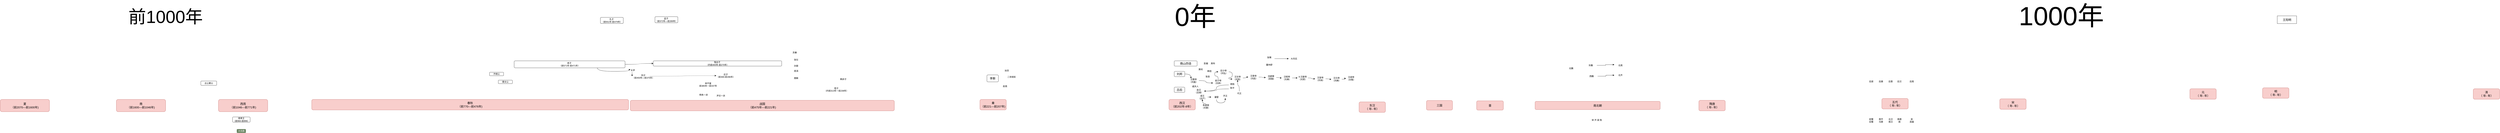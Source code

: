<mxfile version="10.7.6" type="github"><diagram id="B4h1iAgGutounkVAhYRp" name="history"><mxGraphModel dx="10998" dy="3800" grid="1" gridSize="10" guides="1" tooltips="1" connect="1" arrows="1" fold="1" page="1" pageScale="1" pageWidth="827" pageHeight="1169" math="0" shadow="0"><root><mxCell id="0"/><mxCell id="1" parent="0"/><mxCell id="aPUkME7y7yC4_XbtxQYm-2" value="秦&lt;br&gt;（&lt;span&gt;前221—前207年)&lt;/span&gt;&lt;br&gt;" style="rounded=1;whiteSpace=wrap;html=1;fontSize=16;fillColor=#f8cecc;strokeColor=#b85450;" parent="1" vertex="1"><mxGeometry x="2966" y="570" width="150" height="60" as="geometry"/></mxCell><mxCell id="aPUkME7y7yC4_XbtxQYm-3" value="李斯" style="rounded=1;whiteSpace=wrap;html=1;fontSize=16;" parent="1" vertex="1"><mxGeometry x="3006" y="430" width="65" height="40" as="geometry"/></mxCell><mxCell id="aPUkME7y7yC4_XbtxQYm-4" value="战国&lt;br&gt;（&lt;span&gt;前475年—前221年&lt;/span&gt;&lt;span&gt;)&lt;/span&gt;&lt;br&gt;" style="rounded=1;whiteSpace=wrap;html=1;fontSize=16;fillColor=#f8cecc;strokeColor=#b85450;" parent="1" vertex="1"><mxGeometry x="980" y="575" width="1500" height="60" as="geometry"/></mxCell><mxCell id="aPUkME7y7yC4_XbtxQYm-5" value="春秋&lt;br&gt;（&lt;span&gt;前770—前476年)&lt;/span&gt;&lt;br&gt;" style="rounded=1;whiteSpace=wrap;html=1;fontSize=16;fillColor=#f8cecc;strokeColor=#b85450;" parent="1" vertex="1"><mxGeometry x="-830" y="570" width="1800" height="60" as="geometry"/></mxCell><mxCell id="aPUkME7y7yC4_XbtxQYm-6" value="西周&lt;br&gt;（&lt;span&gt;前1046—前771年)&lt;/span&gt;&lt;br&gt;" style="rounded=1;whiteSpace=wrap;html=1;fontSize=16;fillColor=#f8cecc;strokeColor=#b85450;" parent="1" vertex="1"><mxGeometry x="-1360" y="570" width="280" height="70" as="geometry"/></mxCell><mxCell id="aPUkME7y7yC4_XbtxQYm-7" value="商&lt;br&gt;（&lt;span&gt;前1600—前1046年)&lt;/span&gt;&lt;br&gt;" style="rounded=1;whiteSpace=wrap;html=1;fontSize=16;fillColor=#f8cecc;strokeColor=#b85450;" parent="1" vertex="1"><mxGeometry x="-1940" y="570" width="280" height="70" as="geometry"/></mxCell><mxCell id="aPUkME7y7yC4_XbtxQYm-8" value="夏&lt;br&gt;（&lt;span&gt;前2070—前1600年)&lt;/span&gt;&lt;br&gt;" style="rounded=1;whiteSpace=wrap;html=1;fontSize=16;fillColor=#f8cecc;strokeColor=#b85450;" parent="1" vertex="1"><mxGeometry x="-2599.833" y="570" width="280" height="70" as="geometry"/></mxCell><mxCell id="aPUkME7y7yC4_XbtxQYm-9" value="齐桓公" style="rounded=1;whiteSpace=wrap;html=1;fontSize=12;" parent="1" vertex="1"><mxGeometry x="180" y="415" width="80" height="20" as="geometry"/></mxCell><mxCell id="aPUkME7y7yC4_XbtxQYm-11" value="西汉&lt;br&gt;（前202年-8年）&lt;br&gt;" style="rounded=1;whiteSpace=wrap;html=1;fontSize=16;fillColor=#f8cecc;strokeColor=#b85450;" parent="1" vertex="1"><mxGeometry x="4040" y="570" width="150" height="60" as="geometry"/></mxCell><mxCell id="MpLFHPZ68rCktOpKLuaT-13" style="edgeStyle=orthogonalEdgeStyle;curved=1;rounded=0;orthogonalLoop=1;jettySize=auto;html=1;exitX=1;exitY=0.5;exitDx=0;exitDy=0;entryX=0.25;entryY=0;entryDx=0;entryDy=0;" parent="1" source="aPUkME7y7yC4_XbtxQYm-12" target="MpLFHPZ68rCktOpKLuaT-6" edge="1"><mxGeometry relative="1" as="geometry"/></mxCell><mxCell id="aPUkME7y7yC4_XbtxQYm-12" value="刘邦" style="rounded=1;whiteSpace=wrap;html=1;fontSize=16;" parent="1" vertex="1"><mxGeometry x="4070" y="410" width="60" height="30" as="geometry"/></mxCell><mxCell id="aPUkME7y7yC4_XbtxQYm-13" value="商山四诰" style="rounded=1;whiteSpace=wrap;html=1;fontSize=16;" parent="1" vertex="1"><mxGeometry x="4070" y="350" width="130" height="30" as="geometry"/></mxCell><mxCell id="aPUkME7y7yC4_XbtxQYm-14" value="吕后" style="rounded=1;whiteSpace=wrap;html=1;fontSize=16;" parent="1" vertex="1"><mxGeometry x="4070" y="500" width="60" height="30" as="geometry"/></mxCell><mxCell id="aPUkME7y7yC4_XbtxQYm-39" style="edgeStyle=orthogonalEdgeStyle;curved=1;rounded=0;orthogonalLoop=1;jettySize=auto;html=1;exitX=1;exitY=0.5;exitDx=0;exitDy=0;entryX=0;entryY=0.5;entryDx=0;entryDy=0;fontSize=12;" parent="1" source="aPUkME7y7yC4_XbtxQYm-15" target="aPUkME7y7yC4_XbtxQYm-16" edge="1"><mxGeometry relative="1" as="geometry"/></mxCell><mxCell id="r9mWfL_eA96lx4Y-Phn7-4" style="edgeStyle=orthogonalEdgeStyle;rounded=0;orthogonalLoop=1;jettySize=auto;html=1;exitX=0.75;exitY=1;exitDx=0;exitDy=0;entryX=0.016;entryY=0.413;entryDx=0;entryDy=0;entryPerimeter=0;curved=1;" parent="1" source="aPUkME7y7yC4_XbtxQYm-15" target="r9mWfL_eA96lx4Y-Phn7-3" edge="1"><mxGeometry relative="1" as="geometry"/></mxCell><mxCell id="aPUkME7y7yC4_XbtxQYm-15" value="老子&amp;nbsp;&lt;br style=&quot;font-size: 12px;&quot;&gt;（前571年-前471年）&lt;br style=&quot;font-size: 12px;&quot;&gt;" style="rounded=1;whiteSpace=wrap;html=1;fontSize=12;" parent="1" vertex="1"><mxGeometry x="320" y="350" width="630" height="40" as="geometry"/></mxCell><mxCell id="aPUkME7y7yC4_XbtxQYm-16" value="鬼谷子&amp;nbsp;&lt;br style=&quot;font-size: 12px;&quot;&gt;（约前400年-前270年）&lt;br style=&quot;font-size: 12px;&quot;&gt;" style="rounded=1;whiteSpace=wrap;html=1;fontSize=12;" parent="1" vertex="1"><mxGeometry x="1110" y="350" width="730" height="30" as="geometry"/></mxCell><mxCell id="aPUkME7y7yC4_XbtxQYm-17" value="孔子&amp;nbsp;&lt;br style=&quot;font-size: 12px&quot;&gt;（前551年-前479年）&lt;br style=&quot;font-size: 12px&quot;&gt;" style="rounded=1;whiteSpace=wrap;html=1;fontSize=12;" parent="1" vertex="1"><mxGeometry x="810" y="102" width="130" height="35" as="geometry"/></mxCell><mxCell id="aPUkME7y7yC4_XbtxQYm-21" value="孟子&amp;nbsp;&lt;br style=&quot;font-size: 12px&quot;&gt;（&lt;span&gt;前372年—前289年&lt;/span&gt;）&lt;br&gt;" style="rounded=1;whiteSpace=wrap;html=1;fontSize=12;" parent="1" vertex="1"><mxGeometry x="1120" y="98" width="130" height="35" as="geometry"/></mxCell><mxCell id="aPUkME7y7yC4_XbtxQYm-25" value="&lt;div style=&quot;text-align: center&quot;&gt;韩非子&lt;br&gt;&lt;/div&gt;" style="text;html=1;fontSize=12;" parent="1" vertex="1"><mxGeometry x="2170" y="441" width="90" height="30" as="geometry"/></mxCell><mxCell id="aPUkME7y7yC4_XbtxQYm-26" value="杨朱一派" style="text;html=1;fontSize=12;" parent="1" vertex="1"><mxGeometry x="1370" y="530" width="70" height="30" as="geometry"/></mxCell><mxCell id="aPUkME7y7yC4_XbtxQYm-27" value="&lt;div style=&quot;text-align: center&quot;&gt;&lt;span&gt;庄子&lt;/span&gt;&lt;/div&gt;&lt;div style=&quot;text-align: center&quot;&gt;&lt;span&gt;（前369-前286年）&lt;/span&gt;&lt;/div&gt;" style="text;html=1;fontSize=12;" parent="1" vertex="1"><mxGeometry x="1468" y="414" width="233" height="41" as="geometry"/></mxCell><mxCell id="aPUkME7y7yC4_XbtxQYm-28" value="尹文一派" style="text;html=1;fontSize=12;" parent="1" vertex="1"><mxGeometry x="1468" y="534.5" width="70" height="30" as="geometry"/></mxCell><mxCell id="aPUkME7y7yC4_XbtxQYm-32" value="庞涓" style="text;html=1;fontSize=12;" parent="1" vertex="1"><mxGeometry x="1908" y="394" width="50" height="30" as="geometry"/></mxCell><mxCell id="aPUkME7y7yC4_XbtxQYm-33" value="孙膑" style="text;html=1;fontSize=12;" parent="1" vertex="1"><mxGeometry x="1908" y="365" width="60" height="30" as="geometry"/></mxCell><mxCell id="aPUkME7y7yC4_XbtxQYm-34" value="商鞅" style="text;html=1;fontSize=12;" parent="1" vertex="1"><mxGeometry x="1908" y="435" width="50" height="30" as="geometry"/></mxCell><mxCell id="aPUkME7y7yC4_XbtxQYm-37" value="张仪" style="text;html=1;fontSize=12;" parent="1" vertex="1"><mxGeometry x="1908" y="330" width="50" height="30" as="geometry"/></mxCell><mxCell id="aPUkME7y7yC4_XbtxQYm-38" value="苏秦" style="text;html=1;fontSize=12;" parent="1" vertex="1"><mxGeometry x="1900" y="288.5" width="50" height="30" as="geometry"/></mxCell><mxCell id="aPUkME7y7yC4_XbtxQYm-40" value="东汉&lt;br&gt;（ 年- 年）&lt;br&gt;" style="rounded=1;whiteSpace=wrap;html=1;fontSize=16;fillColor=#f8cecc;strokeColor=#b85450;" parent="1" vertex="1"><mxGeometry x="5120" y="584" width="150" height="60" as="geometry"/></mxCell><mxCell id="aPUkME7y7yC4_XbtxQYm-42" value="隋唐&lt;br&gt;（ 年- 年）&lt;br&gt;" style="rounded=1;whiteSpace=wrap;html=1;fontSize=16;fillColor=#f8cecc;strokeColor=#b85450;" parent="1" vertex="1"><mxGeometry x="7050.5" y="575" width="150" height="60" as="geometry"/></mxCell><mxCell id="aPUkME7y7yC4_XbtxQYm-43" value="宋&lt;br&gt;（ 年- 年）&lt;br&gt;" style="rounded=1;whiteSpace=wrap;html=1;fontSize=16;fillColor=#f8cecc;strokeColor=#b85450;" parent="1" vertex="1"><mxGeometry x="8760" y="566.5" width="150" height="60" as="geometry"/></mxCell><mxCell id="aPUkME7y7yC4_XbtxQYm-44" value="元&lt;br&gt;（ 年- 年）&lt;br&gt;" style="rounded=1;whiteSpace=wrap;html=1;fontSize=16;fillColor=#f8cecc;strokeColor=#b85450;" parent="1" vertex="1"><mxGeometry x="9840" y="509" width="150" height="60" as="geometry"/></mxCell><mxCell id="aPUkME7y7yC4_XbtxQYm-45" value="明&lt;br&gt;（ 年- 年）&lt;br&gt;" style="rounded=1;whiteSpace=wrap;html=1;fontSize=16;fillColor=#f8cecc;strokeColor=#b85450;" parent="1" vertex="1"><mxGeometry x="10253" y="503.5" width="150" height="60" as="geometry"/></mxCell><mxCell id="aPUkME7y7yC4_XbtxQYm-46" value="清&lt;br&gt;（ 年- 年）&lt;br&gt;" style="rounded=1;whiteSpace=wrap;html=1;fontSize=16;fillColor=#f8cecc;strokeColor=#b85450;" parent="1" vertex="1"><mxGeometry x="11450" y="509" width="150" height="60" as="geometry"/></mxCell><mxCell id="aPUkME7y7yC4_XbtxQYm-47" value="王阳明" style="rounded=1;whiteSpace=wrap;html=1;glass=0;fontSize=16;arcSize=0;" parent="1" vertex="1"><mxGeometry x="10336.5" y="93.5" width="110" height="44" as="geometry"/></mxCell><mxCell id="XmjEOH4qvzH-M5LciXww-1" value="古公覃父" style="rounded=1;whiteSpace=wrap;html=1;" parent="1" vertex="1"><mxGeometry x="-1460" y="465" width="90" height="25" as="geometry"/></mxCell><mxCell id="MpLFHPZ68rCktOpKLuaT-1" value="萧何" style="text;html=1;strokeColor=none;fillColor=none;align=center;verticalAlign=middle;whiteSpace=wrap;rounded=0;" parent="1" vertex="1"><mxGeometry x="4200" y="389" width="40" height="20" as="geometry"/></mxCell><mxCell id="MpLFHPZ68rCktOpKLuaT-2" value="韩信" style="text;html=1;strokeColor=none;fillColor=none;align=center;verticalAlign=middle;whiteSpace=wrap;rounded=0;" parent="1" vertex="1"><mxGeometry x="4250" y="399" width="40" height="20" as="geometry"/></mxCell><mxCell id="MpLFHPZ68rCktOpKLuaT-3" value="张良" style="text;html=1;strokeColor=none;fillColor=none;align=center;verticalAlign=middle;whiteSpace=wrap;rounded=0;" parent="1" vertex="1"><mxGeometry x="4240" y="430" width="40" height="20" as="geometry"/></mxCell><mxCell id="MpLFHPZ68rCktOpKLuaT-4" value="彭越" style="text;html=1;strokeColor=none;fillColor=none;align=center;verticalAlign=middle;whiteSpace=wrap;rounded=0;" parent="1" vertex="1"><mxGeometry x="4230" y="355" width="40" height="20" as="geometry"/></mxCell><mxCell id="MpLFHPZ68rCktOpKLuaT-5" value="英布" style="text;html=1;strokeColor=none;fillColor=none;align=center;verticalAlign=middle;whiteSpace=wrap;rounded=0;" parent="1" vertex="1"><mxGeometry x="4270" y="355" width="40" height="20" as="geometry"/></mxCell><mxCell id="MpLFHPZ68rCktOpKLuaT-18" style="edgeStyle=orthogonalEdgeStyle;curved=1;rounded=0;orthogonalLoop=1;jettySize=auto;html=1;exitX=1;exitY=0.5;exitDx=0;exitDy=0;entryX=0;entryY=0.75;entryDx=0;entryDy=0;" parent="1" source="MpLFHPZ68rCktOpKLuaT-6" target="MpLFHPZ68rCktOpKLuaT-17" edge="1"><mxGeometry relative="1" as="geometry"/></mxCell><mxCell id="MpLFHPZ68rCktOpKLuaT-6" value="汉惠帝（刘盈）" style="text;html=1;strokeColor=none;fillColor=none;align=center;verticalAlign=middle;whiteSpace=wrap;rounded=0;" parent="1" vertex="1"><mxGeometry x="4150" y="450" width="60" height="25" as="geometry"/></mxCell><mxCell id="MpLFHPZ68rCktOpKLuaT-7" value="戚夫人" style="text;html=1;strokeColor=none;fillColor=none;align=center;verticalAlign=middle;whiteSpace=wrap;rounded=0;" parent="1" vertex="1"><mxGeometry x="4160" y="482.5" width="60" height="27" as="geometry"/></mxCell><mxCell id="MpLFHPZ68rCktOpKLuaT-23" style="edgeStyle=orthogonalEdgeStyle;curved=1;rounded=0;orthogonalLoop=1;jettySize=auto;html=1;exitX=1;exitY=0.5;exitDx=0;exitDy=0;" parent="1" source="MpLFHPZ68rCktOpKLuaT-10" target="MpLFHPZ68rCktOpKLuaT-22" edge="1"><mxGeometry relative="1" as="geometry"/></mxCell><mxCell id="MpLFHPZ68rCktOpKLuaT-10" value="汉文帝&lt;br&gt;（刘恒）&lt;br&gt;" style="text;html=1;strokeColor=none;fillColor=none;align=center;verticalAlign=middle;whiteSpace=wrap;rounded=0;" parent="1" vertex="1"><mxGeometry x="4400" y="435" width="60" height="25" as="geometry"/></mxCell><mxCell id="MpLFHPZ68rCktOpKLuaT-40" style="edgeStyle=orthogonalEdgeStyle;curved=1;rounded=0;orthogonalLoop=1;jettySize=auto;html=1;exitX=0.5;exitY=0;exitDx=0;exitDy=0;entryX=0.5;entryY=1;entryDx=0;entryDy=0;" parent="1" source="MpLFHPZ68rCktOpKLuaT-11" target="MpLFHPZ68rCktOpKLuaT-10" edge="1"><mxGeometry relative="1" as="geometry"/></mxCell><mxCell id="MpLFHPZ68rCktOpKLuaT-11" value="代王" style="text;html=1;strokeColor=none;fillColor=none;align=center;verticalAlign=middle;whiteSpace=wrap;rounded=0;" parent="1" vertex="1"><mxGeometry x="4410" y="523.5" width="60" height="25" as="geometry"/></mxCell><mxCell id="MpLFHPZ68rCktOpKLuaT-25" style="edgeStyle=orthogonalEdgeStyle;curved=1;rounded=0;orthogonalLoop=1;jettySize=auto;html=1;exitX=0.5;exitY=0;exitDx=0;exitDy=0;entryX=0;entryY=0.5;entryDx=0;entryDy=0;" parent="1" source="MpLFHPZ68rCktOpKLuaT-17" target="MpLFHPZ68rCktOpKLuaT-24" edge="1"><mxGeometry relative="1" as="geometry"/></mxCell><mxCell id="MpLFHPZ68rCktOpKLuaT-17" value="前少帝（刘恭）" style="text;html=1;strokeColor=none;fillColor=none;align=center;verticalAlign=middle;whiteSpace=wrap;rounded=0;" parent="1" vertex="1"><mxGeometry x="4290" y="457.5" width="60" height="25" as="geometry"/></mxCell><mxCell id="MpLFHPZ68rCktOpKLuaT-34" style="edgeStyle=orthogonalEdgeStyle;curved=1;rounded=0;orthogonalLoop=1;jettySize=auto;html=1;exitX=0;exitY=0.75;exitDx=0;exitDy=0;entryX=1;entryY=0.5;entryDx=0;entryDy=0;" parent="1" source="MpLFHPZ68rCktOpKLuaT-20" target="MpLFHPZ68rCktOpKLuaT-27" edge="1"><mxGeometry relative="1" as="geometry"/></mxCell><mxCell id="MpLFHPZ68rCktOpKLuaT-20" value="周勃" style="text;html=1;strokeColor=none;fillColor=none;align=center;verticalAlign=middle;whiteSpace=wrap;rounded=0;" parent="1" vertex="1"><mxGeometry x="4380" y="472.5" width="40" height="20" as="geometry"/></mxCell><mxCell id="MpLFHPZ68rCktOpKLuaT-35" style="edgeStyle=orthogonalEdgeStyle;curved=1;rounded=0;orthogonalLoop=1;jettySize=auto;html=1;exitX=0;exitY=0.75;exitDx=0;exitDy=0;entryX=1;entryY=0.5;entryDx=0;entryDy=0;" parent="1" source="MpLFHPZ68rCktOpKLuaT-21" target="MpLFHPZ68rCktOpKLuaT-27" edge="1"><mxGeometry relative="1" as="geometry"/></mxCell><mxCell id="MpLFHPZ68rCktOpKLuaT-21" value="陈平" style="text;html=1;strokeColor=none;fillColor=none;align=center;verticalAlign=middle;whiteSpace=wrap;rounded=0;" parent="1" vertex="1"><mxGeometry x="4380" y="495" width="40" height="20" as="geometry"/></mxCell><mxCell id="MpLFHPZ68rCktOpKLuaT-42" value="" style="edgeStyle=orthogonalEdgeStyle;curved=1;rounded=0;orthogonalLoop=1;jettySize=auto;html=1;" parent="1" source="MpLFHPZ68rCktOpKLuaT-22" target="MpLFHPZ68rCktOpKLuaT-41" edge="1"><mxGeometry relative="1" as="geometry"/></mxCell><mxCell id="MpLFHPZ68rCktOpKLuaT-22" value="汉景帝（刘启）" style="text;html=1;strokeColor=none;fillColor=none;align=center;verticalAlign=middle;whiteSpace=wrap;rounded=0;" parent="1" vertex="1"><mxGeometry x="4490" y="430" width="60" height="25" as="geometry"/></mxCell><mxCell id="MpLFHPZ68rCktOpKLuaT-45" value="" style="edgeStyle=orthogonalEdgeStyle;curved=1;rounded=0;orthogonalLoop=1;jettySize=auto;html=1;" parent="1" source="MpLFHPZ68rCktOpKLuaT-41" target="MpLFHPZ68rCktOpKLuaT-44" edge="1"><mxGeometry relative="1" as="geometry"/></mxCell><mxCell id="MpLFHPZ68rCktOpKLuaT-41" value="汉武帝&lt;br&gt;（刘彻）&lt;br&gt;" style="text;html=1;strokeColor=none;fillColor=none;align=center;verticalAlign=middle;whiteSpace=wrap;rounded=0;" parent="1" vertex="1"><mxGeometry x="4590" y="432.5" width="60" height="25" as="geometry"/></mxCell><mxCell id="MpLFHPZ68rCktOpKLuaT-47" value="" style="edgeStyle=orthogonalEdgeStyle;curved=1;rounded=0;orthogonalLoop=1;jettySize=auto;html=1;" parent="1" source="MpLFHPZ68rCktOpKLuaT-44" target="MpLFHPZ68rCktOpKLuaT-46" edge="1"><mxGeometry relative="1" as="geometry"/></mxCell><mxCell id="MpLFHPZ68rCktOpKLuaT-44" value="汉昭帝&lt;br&gt;（刘弗）&lt;br&gt;" style="text;html=1;strokeColor=none;fillColor=none;align=center;verticalAlign=middle;whiteSpace=wrap;rounded=0;" parent="1" vertex="1"><mxGeometry x="4680" y="435" width="60" height="25" as="geometry"/></mxCell><mxCell id="MpLFHPZ68rCktOpKLuaT-49" value="" style="edgeStyle=orthogonalEdgeStyle;curved=1;rounded=0;orthogonalLoop=1;jettySize=auto;html=1;" parent="1" source="MpLFHPZ68rCktOpKLuaT-46" target="MpLFHPZ68rCktOpKLuaT-48" edge="1"><mxGeometry relative="1" as="geometry"/></mxCell><mxCell id="MpLFHPZ68rCktOpKLuaT-46" value="9.汉废帝&lt;br&gt;（刘贺）&lt;br&gt;" style="text;html=1;strokeColor=none;fillColor=none;align=center;verticalAlign=middle;whiteSpace=wrap;rounded=0;" parent="1" vertex="1"><mxGeometry x="4770" y="435" width="60" height="25" as="geometry"/></mxCell><mxCell id="MpLFHPZ68rCktOpKLuaT-51" value="" style="edgeStyle=orthogonalEdgeStyle;curved=1;rounded=0;orthogonalLoop=1;jettySize=auto;html=1;" parent="1" source="MpLFHPZ68rCktOpKLuaT-48" target="MpLFHPZ68rCktOpKLuaT-50" edge="1"><mxGeometry relative="1" as="geometry"/></mxCell><mxCell id="MpLFHPZ68rCktOpKLuaT-48" value="汉宣帝&lt;br&gt;（刘询）&lt;br&gt;" style="text;html=1;strokeColor=none;fillColor=none;align=center;verticalAlign=middle;whiteSpace=wrap;rounded=0;" parent="1" vertex="1"><mxGeometry x="4870" y="440" width="60" height="25" as="geometry"/></mxCell><mxCell id="MpLFHPZ68rCktOpKLuaT-55" value="" style="edgeStyle=orthogonalEdgeStyle;curved=1;rounded=0;orthogonalLoop=1;jettySize=auto;html=1;" parent="1" source="MpLFHPZ68rCktOpKLuaT-50" target="MpLFHPZ68rCktOpKLuaT-54" edge="1"><mxGeometry relative="1" as="geometry"/></mxCell><mxCell id="MpLFHPZ68rCktOpKLuaT-50" value="汉元帝&lt;br&gt;（刘奭）&lt;br&gt;" style="text;html=1;strokeColor=none;fillColor=none;align=center;verticalAlign=middle;whiteSpace=wrap;rounded=0;" parent="1" vertex="1"><mxGeometry x="4962" y="442.5" width="60" height="25" as="geometry"/></mxCell><mxCell id="MpLFHPZ68rCktOpKLuaT-54" value="汉成帝&lt;br&gt;（刘骜）&lt;br&gt;" style="text;html=1;strokeColor=none;fillColor=none;align=center;verticalAlign=middle;whiteSpace=wrap;rounded=0;" parent="1" vertex="1"><mxGeometry x="5045" y="437.5" width="60" height="25" as="geometry"/></mxCell><mxCell id="MpLFHPZ68rCktOpKLuaT-26" style="edgeStyle=orthogonalEdgeStyle;curved=1;rounded=0;orthogonalLoop=1;jettySize=auto;html=1;exitX=1;exitY=0.5;exitDx=0;exitDy=0;entryX=0;entryY=0.75;entryDx=0;entryDy=0;" parent="1" source="MpLFHPZ68rCktOpKLuaT-24" target="MpLFHPZ68rCktOpKLuaT-10" edge="1"><mxGeometry relative="1" as="geometry"/></mxCell><mxCell id="MpLFHPZ68rCktOpKLuaT-24" value="后少帝&lt;br&gt;（刘弘）&lt;br&gt;" style="text;html=1;strokeColor=none;fillColor=none;align=center;verticalAlign=middle;whiteSpace=wrap;rounded=0;" parent="1" vertex="1"><mxGeometry x="4320" y="400" width="60" height="25" as="geometry"/></mxCell><mxCell id="MpLFHPZ68rCktOpKLuaT-27" value="赵王&lt;br&gt;（吕禄）&lt;br&gt;" style="text;html=1;strokeColor=none;fillColor=none;align=center;verticalAlign=middle;whiteSpace=wrap;rounded=0;" parent="1" vertex="1"><mxGeometry x="4180" y="509" width="60" height="27" as="geometry"/></mxCell><mxCell id="MpLFHPZ68rCktOpKLuaT-30" value="" style="edgeStyle=orthogonalEdgeStyle;curved=1;rounded=0;orthogonalLoop=1;jettySize=auto;html=1;" parent="1" source="MpLFHPZ68rCktOpKLuaT-28" target="MpLFHPZ68rCktOpKLuaT-29" edge="1"><mxGeometry relative="1" as="geometry"/></mxCell><mxCell id="MpLFHPZ68rCktOpKLuaT-28" value="梁王&lt;br&gt;（吕产）&lt;br&gt;" style="text;html=1;strokeColor=none;fillColor=none;align=center;verticalAlign=middle;whiteSpace=wrap;rounded=0;" parent="1" vertex="1"><mxGeometry x="4200" y="543" width="60" height="27" as="geometry"/></mxCell><mxCell id="MpLFHPZ68rCktOpKLuaT-33" style="edgeStyle=orthogonalEdgeStyle;curved=1;rounded=0;orthogonalLoop=1;jettySize=auto;html=1;exitX=0.5;exitY=1;exitDx=0;exitDy=0;entryX=0.5;entryY=1;entryDx=0;entryDy=0;" parent="1" source="MpLFHPZ68rCktOpKLuaT-29" target="MpLFHPZ68rCktOpKLuaT-31" edge="1"><mxGeometry relative="1" as="geometry"/></mxCell><mxCell id="MpLFHPZ68rCktOpKLuaT-29" value="灌婴&lt;br&gt;" style="text;html=1;strokeColor=none;fillColor=none;align=center;verticalAlign=middle;whiteSpace=wrap;rounded=0;" parent="1" vertex="1"><mxGeometry x="4280" y="543" width="60" height="27" as="geometry"/></mxCell><mxCell id="MpLFHPZ68rCktOpKLuaT-31" value="齐王&lt;br&gt;" style="text;html=1;strokeColor=none;fillColor=none;align=center;verticalAlign=middle;whiteSpace=wrap;rounded=0;" parent="1" vertex="1"><mxGeometry x="4330" y="536" width="60" height="27" as="geometry"/></mxCell><mxCell id="MpLFHPZ68rCktOpKLuaT-39" style="edgeStyle=orthogonalEdgeStyle;curved=1;rounded=0;orthogonalLoop=1;jettySize=auto;html=1;exitX=0.5;exitY=0;exitDx=0;exitDy=0;entryX=0.5;entryY=1;entryDx=0;entryDy=0;" parent="1" source="MpLFHPZ68rCktOpKLuaT-36" target="MpLFHPZ68rCktOpKLuaT-28" edge="1"><mxGeometry relative="1" as="geometry"/></mxCell><mxCell id="MpLFHPZ68rCktOpKLuaT-36" value="朱虚侯&lt;br&gt;（刘章）&lt;br&gt;" style="text;html=1;strokeColor=none;fillColor=none;align=center;verticalAlign=middle;whiteSpace=wrap;rounded=0;" parent="1" vertex="1"><mxGeometry x="4225" y="595" width="50" height="30" as="geometry"/></mxCell><mxCell id="MpLFHPZ68rCktOpKLuaT-56" value="汉武帝&lt;br&gt;（刘彻）&lt;br&gt;" style="text;html=1;strokeColor=none;fillColor=none;align=center;verticalAlign=middle;whiteSpace=wrap;rounded=0;" parent="1" vertex="1"><mxGeometry x="4590" y="432.5" width="60" height="25" as="geometry"/></mxCell><mxCell id="MpLFHPZ68rCktOpKLuaT-57" value="董仲舒&lt;br&gt;" style="text;html=1;strokeColor=none;fillColor=none;align=center;verticalAlign=middle;whiteSpace=wrap;rounded=0;" parent="1" vertex="1"><mxGeometry x="4580" y="360" width="60" height="25" as="geometry"/></mxCell><mxCell id="MpLFHPZ68rCktOpKLuaT-60" value="" style="edgeStyle=orthogonalEdgeStyle;curved=1;rounded=0;orthogonalLoop=1;jettySize=auto;html=1;" parent="1" source="MpLFHPZ68rCktOpKLuaT-58" target="MpLFHPZ68rCktOpKLuaT-59" edge="1"><mxGeometry relative="1" as="geometry"/></mxCell><mxCell id="MpLFHPZ68rCktOpKLuaT-58" value="张骞&lt;br&gt;&lt;br&gt;" style="text;html=1;strokeColor=none;fillColor=none;align=center;verticalAlign=middle;whiteSpace=wrap;rounded=0;" parent="1" vertex="1"><mxGeometry x="4580" y="325" width="60" height="25" as="geometry"/></mxCell><mxCell id="MpLFHPZ68rCktOpKLuaT-59" value="大月氏" style="text;html=1;strokeColor=none;fillColor=none;align=center;verticalAlign=middle;whiteSpace=wrap;rounded=0;" parent="1" vertex="1"><mxGeometry x="4720" y="325" width="60" height="25" as="geometry"/></mxCell><mxCell id="r9mWfL_eA96lx4Y-Phn7-6" style="edgeStyle=orthogonalEdgeStyle;curved=1;rounded=0;orthogonalLoop=1;jettySize=auto;html=1;dashed=1;" parent="1" source="r9mWfL_eA96lx4Y-Phn7-2" target="aPUkME7y7yC4_XbtxQYm-27" edge="1"><mxGeometry relative="1" as="geometry"><mxPoint x="1332.647" y="433.971" as="sourcePoint"/></mxGeometry></mxCell><mxCell id="r9mWfL_eA96lx4Y-Phn7-2" value="&lt;div style=&quot;text-align: center&quot;&gt;列子&lt;/div&gt;&lt;div style=&quot;text-align: center&quot;&gt;&lt;span&gt;（前&lt;/span&gt;&lt;span&gt;450年—前375年&lt;/span&gt;&lt;span&gt;）&lt;/span&gt;&lt;/div&gt;" style="text;html=1;fontSize=12;" parent="1" vertex="1"><mxGeometry x="990" y="419" width="100" height="37" as="geometry"/></mxCell><mxCell id="r9mWfL_eA96lx4Y-Phn7-5" style="edgeStyle=orthogonalEdgeStyle;curved=1;rounded=0;orthogonalLoop=1;jettySize=auto;html=1;exitX=0.25;exitY=1;exitDx=0;exitDy=0;entryX=0;entryY=0.5;entryDx=0;entryDy=0;" parent="1" source="r9mWfL_eA96lx4Y-Phn7-3" target="r9mWfL_eA96lx4Y-Phn7-2" edge="1"><mxGeometry relative="1" as="geometry"/></mxCell><mxCell id="r9mWfL_eA96lx4Y-Phn7-3" value="&lt;div style=&quot;text-align: center&quot;&gt;关尹&lt;/div&gt;" style="text;html=1;fontSize=12;" parent="1" vertex="1"><mxGeometry x="980" y="390" width="40" height="25" as="geometry"/></mxCell><mxCell id="r9mWfL_eA96lx4Y-Phn7-7" value="&lt;div style=&quot;text-align: center&quot;&gt;&lt;span&gt;荀子&lt;/span&gt;&lt;/div&gt;&lt;div style=&quot;text-align: center&quot;&gt;&lt;span&gt;（约前313年－前238年）&lt;/span&gt;&lt;/div&gt;" style="text;html=1;align=center;" parent="1" vertex="1"><mxGeometry x="1960" y="493" width="380" height="37" as="geometry"/></mxCell><mxCell id="r9mWfL_eA96lx4Y-Phn7-8" value="晋文公" style="rounded=1;whiteSpace=wrap;html=1;fontSize=12;" parent="1" vertex="1"><mxGeometry x="230" y="460" width="80" height="20" as="geometry"/></mxCell><mxCell id="r9mWfL_eA96lx4Y-Phn7-11" value="二世胡亥" style="text;html=1;" parent="1" vertex="1"><mxGeometry x="3120" y="427.5" width="70" height="30" as="geometry"/></mxCell><mxCell id="r9mWfL_eA96lx4Y-Phn7-12" value="赵高" style="text;html=1;" parent="1" vertex="1"><mxGeometry x="3095" y="481" width="50" height="30" as="geometry"/></mxCell><mxCell id="r9mWfL_eA96lx4Y-Phn7-13" value="扶苏" style="text;html=1;" parent="1" vertex="1"><mxGeometry x="3105" y="392" width="50" height="30" as="geometry"/></mxCell><mxCell id="r9mWfL_eA96lx4Y-Phn7-14" value="&lt;div style=&quot;text-align: center&quot;&gt;&lt;span&gt;申不害&lt;/span&gt;&lt;/div&gt;&lt;div style=&quot;text-align: center&quot;&gt;&lt;span&gt;前385年－前337年&lt;/span&gt;&lt;/div&gt;" style="text;html=1;" parent="1" vertex="1"><mxGeometry x="1370" y="465" width="170" height="30" as="geometry"/></mxCell><mxCell id="zDtLxDJx-mtVt5FpkuiB-1" value="周孝王&lt;br&gt;（前960-前896）&lt;br&gt;" style="rounded=1;whiteSpace=wrap;html=1;" vertex="1" parent="1"><mxGeometry x="-1280" y="670" width="100" height="30" as="geometry"/></mxCell><mxCell id="zDtLxDJx-mtVt5FpkuiB-2" value="大克鼎&lt;br&gt;" style="rounded=1;whiteSpace=wrap;html=1;fillColor=#6d8764;strokeColor=#3A5431;fontColor=#ffffff;" vertex="1" parent="1"><mxGeometry x="-1255" y="740" width="50" height="20" as="geometry"/></mxCell><mxCell id="zDtLxDJx-mtVt5FpkuiB-6" value="三国&lt;br&gt;" style="rounded=1;whiteSpace=wrap;html=1;fontSize=16;fillColor=#f8cecc;strokeColor=#b85450;" vertex="1" parent="1"><mxGeometry x="5503" y="576" width="148" height="55" as="geometry"/></mxCell><mxCell id="zDtLxDJx-mtVt5FpkuiB-7" value="南北朝&lt;br&gt;" style="rounded=1;whiteSpace=wrap;html=1;fontSize=16;fillColor=#f8cecc;strokeColor=#b85450;" vertex="1" parent="1"><mxGeometry x="6120" y="581" width="711" height="47" as="geometry"/></mxCell><mxCell id="zDtLxDJx-mtVt5FpkuiB-9" value="宋 齐 梁 陈" style="text;html=1;strokeColor=none;fillColor=none;align=center;verticalAlign=middle;whiteSpace=wrap;rounded=0;" vertex="1" parent="1"><mxGeometry x="6362" y="678" width="218" height="20" as="geometry"/></mxCell><mxCell id="zDtLxDJx-mtVt5FpkuiB-10" value="北魏" style="text;html=1;strokeColor=none;fillColor=none;align=center;verticalAlign=middle;whiteSpace=wrap;rounded=0;" vertex="1" parent="1"><mxGeometry x="6290" y="383" width="70" height="20" as="geometry"/></mxCell><mxCell id="zDtLxDJx-mtVt5FpkuiB-16" style="edgeStyle=orthogonalEdgeStyle;rounded=0;orthogonalLoop=1;jettySize=auto;html=1;entryX=0;entryY=0.25;entryDx=0;entryDy=0;" edge="1" parent="1" source="zDtLxDJx-mtVt5FpkuiB-11" target="zDtLxDJx-mtVt5FpkuiB-14"><mxGeometry relative="1" as="geometry"/></mxCell><mxCell id="zDtLxDJx-mtVt5FpkuiB-11" value="东魏" style="text;html=1;strokeColor=none;fillColor=none;align=center;verticalAlign=middle;whiteSpace=wrap;rounded=0;" vertex="1" parent="1"><mxGeometry x="6401" y="368" width="70" height="15" as="geometry"/></mxCell><mxCell id="zDtLxDJx-mtVt5FpkuiB-17" style="edgeStyle=orthogonalEdgeStyle;rounded=0;orthogonalLoop=1;jettySize=auto;html=1;exitX=1;exitY=0.5;exitDx=0;exitDy=0;entryX=0;entryY=0.5;entryDx=0;entryDy=0;" edge="1" parent="1" source="zDtLxDJx-mtVt5FpkuiB-12" target="zDtLxDJx-mtVt5FpkuiB-15"><mxGeometry relative="1" as="geometry"/></mxCell><mxCell id="zDtLxDJx-mtVt5FpkuiB-12" value="西魏" style="text;html=1;strokeColor=none;fillColor=none;align=center;verticalAlign=middle;whiteSpace=wrap;rounded=0;" vertex="1" parent="1"><mxGeometry x="6405.5" y="430" width="70" height="15" as="geometry"/></mxCell><mxCell id="zDtLxDJx-mtVt5FpkuiB-14" value="北周" style="text;html=1;strokeColor=none;fillColor=none;align=center;verticalAlign=middle;whiteSpace=wrap;rounded=0;" vertex="1" parent="1"><mxGeometry x="6570" y="368" width="70" height="15" as="geometry"/></mxCell><mxCell id="zDtLxDJx-mtVt5FpkuiB-15" value="北齐" style="text;html=1;strokeColor=none;fillColor=none;align=center;verticalAlign=middle;whiteSpace=wrap;rounded=0;" vertex="1" parent="1"><mxGeometry x="6570" y="424.5" width="70" height="15" as="geometry"/></mxCell><mxCell id="zDtLxDJx-mtVt5FpkuiB-18" value="五代&lt;br&gt;（ 年- 年）&lt;br&gt;" style="rounded=1;whiteSpace=wrap;html=1;fontSize=16;fillColor=#f8cecc;strokeColor=#b85450;" vertex="1" parent="1"><mxGeometry x="8090" y="564.5" width="150" height="60" as="geometry"/></mxCell><mxCell id="zDtLxDJx-mtVt5FpkuiB-19" value="后唐" style="text;html=1;strokeColor=none;fillColor=none;align=center;verticalAlign=middle;whiteSpace=wrap;rounded=0;" vertex="1" parent="1"><mxGeometry x="8065" y="457.5" width="40" height="20" as="geometry"/></mxCell><mxCell id="zDtLxDJx-mtVt5FpkuiB-20" value="后梁" style="text;html=1;strokeColor=none;fillColor=none;align=center;verticalAlign=middle;whiteSpace=wrap;rounded=0;" vertex="1" parent="1"><mxGeometry x="8010" y="457.5" width="40" height="20" as="geometry"/></mxCell><mxCell id="zDtLxDJx-mtVt5FpkuiB-21" value="后晋" style="text;html=1;strokeColor=none;fillColor=none;align=center;verticalAlign=middle;whiteSpace=wrap;rounded=0;" vertex="1" parent="1"><mxGeometry x="8120" y="457.5" width="40" height="20" as="geometry"/></mxCell><mxCell id="zDtLxDJx-mtVt5FpkuiB-22" value="后汉" style="text;html=1;strokeColor=none;fillColor=none;align=center;verticalAlign=middle;whiteSpace=wrap;rounded=0;" vertex="1" parent="1"><mxGeometry x="8170" y="457.5" width="40" height="20" as="geometry"/></mxCell><mxCell id="zDtLxDJx-mtVt5FpkuiB-23" value="后周" style="text;html=1;strokeColor=none;fillColor=none;align=center;verticalAlign=middle;whiteSpace=wrap;rounded=0;" vertex="1" parent="1"><mxGeometry x="8240" y="457.5" width="40" height="20" as="geometry"/></mxCell><mxCell id="zDtLxDJx-mtVt5FpkuiB-24" value="南平&lt;br&gt;马楚&lt;br&gt;" style="text;html=1;strokeColor=none;fillColor=none;align=center;verticalAlign=middle;whiteSpace=wrap;rounded=0;" vertex="1" parent="1"><mxGeometry x="8065" y="680.0" width="40" height="20" as="geometry"/></mxCell><mxCell id="zDtLxDJx-mtVt5FpkuiB-25" value="前蜀&lt;br&gt;后蜀&lt;br&gt;" style="text;html=1;strokeColor=none;fillColor=none;align=center;verticalAlign=middle;whiteSpace=wrap;rounded=0;" vertex="1" parent="1"><mxGeometry x="8010" y="680" width="40" height="20" as="geometry"/></mxCell><mxCell id="zDtLxDJx-mtVt5FpkuiB-26" value="北汉&lt;br&gt;南汉&lt;br&gt;" style="text;html=1;strokeColor=none;fillColor=none;align=center;verticalAlign=middle;whiteSpace=wrap;rounded=0;" vertex="1" parent="1"><mxGeometry x="8120" y="680" width="40" height="20" as="geometry"/></mxCell><mxCell id="zDtLxDJx-mtVt5FpkuiB-27" value="南唐&lt;br&gt;闽&lt;br&gt;" style="text;html=1;strokeColor=none;fillColor=none;align=center;verticalAlign=middle;whiteSpace=wrap;rounded=0;" vertex="1" parent="1"><mxGeometry x="8170" y="680" width="40" height="20" as="geometry"/></mxCell><mxCell id="zDtLxDJx-mtVt5FpkuiB-28" value="吴&lt;br&gt;吴越&lt;br&gt;" style="text;html=1;strokeColor=none;fillColor=none;align=center;verticalAlign=middle;whiteSpace=wrap;rounded=0;" vertex="1" parent="1"><mxGeometry x="8240" y="680" width="40" height="20" as="geometry"/></mxCell><mxCell id="zDtLxDJx-mtVt5FpkuiB-29" value="晋" style="rounded=1;whiteSpace=wrap;html=1;fontSize=16;fillColor=#f8cecc;strokeColor=#b85450;" vertex="1" parent="1"><mxGeometry x="5788" y="578" width="152" height="53" as="geometry"/></mxCell><mxCell id="zDtLxDJx-mtVt5FpkuiB-30" value="前1000年" style="text;html=1;strokeColor=none;fillColor=none;align=center;verticalAlign=middle;whiteSpace=wrap;rounded=0;fontSize=100;" vertex="1" parent="1"><mxGeometry x="-1900" y="70" width="480" height="56" as="geometry"/></mxCell><mxCell id="zDtLxDJx-mtVt5FpkuiB-31" value="0年" style="text;html=1;strokeColor=none;fillColor=none;align=center;verticalAlign=middle;whiteSpace=wrap;rounded=0;fontSize=150;" vertex="1" parent="1"><mxGeometry x="3910" y="41" width="560" height="114" as="geometry"/></mxCell><mxCell id="zDtLxDJx-mtVt5FpkuiB-32" value="1000年" style="text;html=1;strokeColor=none;fillColor=none;align=center;verticalAlign=middle;whiteSpace=wrap;rounded=0;fontSize=150;" vertex="1" parent="1"><mxGeometry x="8830" y="36.5" width="560" height="114" as="geometry"/></mxCell></root></mxGraphModel></diagram><diagram name="history2" id="2SAzTIJdvY0mE2SYjNv9"><mxGraphModel dx="4129" dy="584" grid="1" gridSize="10" guides="1" tooltips="1" connect="1" arrows="1" fold="1" page="1" pageScale="1" pageWidth="827" pageHeight="1169" math="0" shadow="0"><root><mxCell id="4trryhOtO0X4aLTo_cYt-0"/><mxCell id="4trryhOtO0X4aLTo_cYt-1" parent="4trryhOtO0X4aLTo_cYt-0"/><mxCell id="4trryhOtO0X4aLTo_cYt-2" value="秦&lt;br&gt;（&lt;span&gt;前221—前207年)&lt;/span&gt;&lt;br&gt;" style="rounded=1;whiteSpace=wrap;html=1;fontSize=16;fillColor=#f8cecc;strokeColor=#b85450;" parent="4trryhOtO0X4aLTo_cYt-1" vertex="1"><mxGeometry x="2966" y="570" width="150" height="60" as="geometry"/></mxCell><mxCell id="4trryhOtO0X4aLTo_cYt-3" value="李斯" style="rounded=1;whiteSpace=wrap;html=1;fontSize=16;" parent="4trryhOtO0X4aLTo_cYt-1" vertex="1"><mxGeometry x="3006" y="430" width="65" height="40" as="geometry"/></mxCell><mxCell id="4trryhOtO0X4aLTo_cYt-4" value="战国&lt;br&gt;（&lt;span&gt;前475年—前221年&lt;/span&gt;&lt;span&gt;)&lt;/span&gt;&lt;br&gt;" style="rounded=1;whiteSpace=wrap;html=1;fontSize=16;fillColor=#f8cecc;strokeColor=#b85450;" parent="4trryhOtO0X4aLTo_cYt-1" vertex="1"><mxGeometry x="980" y="575" width="1500" height="60" as="geometry"/></mxCell><mxCell id="4trryhOtO0X4aLTo_cYt-5" value="春秋&lt;br&gt;（&lt;span&gt;前770—前476年)&lt;/span&gt;&lt;br&gt;" style="rounded=1;whiteSpace=wrap;html=1;fontSize=16;fillColor=#f8cecc;strokeColor=#b85450;" parent="4trryhOtO0X4aLTo_cYt-1" vertex="1"><mxGeometry x="-830" y="570" width="1800" height="60" as="geometry"/></mxCell><mxCell id="4trryhOtO0X4aLTo_cYt-6" value="西周&lt;br&gt;（&lt;span&gt;前1046—前771年)&lt;/span&gt;&lt;br&gt;" style="rounded=1;whiteSpace=wrap;html=1;fontSize=16;fillColor=#f8cecc;strokeColor=#b85450;" parent="4trryhOtO0X4aLTo_cYt-1" vertex="1"><mxGeometry x="-1360" y="570" width="280" height="70" as="geometry"/></mxCell><mxCell id="4trryhOtO0X4aLTo_cYt-7" value="商&lt;br&gt;（&lt;span&gt;前1600—前1046年)&lt;/span&gt;&lt;br&gt;" style="rounded=1;whiteSpace=wrap;html=1;fontSize=16;fillColor=#f8cecc;strokeColor=#b85450;" parent="4trryhOtO0X4aLTo_cYt-1" vertex="1"><mxGeometry x="-1940" y="570" width="280" height="70" as="geometry"/></mxCell><mxCell id="4trryhOtO0X4aLTo_cYt-8" value="夏&lt;br&gt;（&lt;span&gt;前2070—前1600年)&lt;/span&gt;&lt;br&gt;" style="rounded=1;whiteSpace=wrap;html=1;fontSize=16;fillColor=#f8cecc;strokeColor=#b85450;" parent="4trryhOtO0X4aLTo_cYt-1" vertex="1"><mxGeometry x="-2599.833" y="570" width="280" height="70" as="geometry"/></mxCell><mxCell id="4trryhOtO0X4aLTo_cYt-9" value="齐桓公" style="rounded=1;whiteSpace=wrap;html=1;fontSize=12;" parent="4trryhOtO0X4aLTo_cYt-1" vertex="1"><mxGeometry x="1620" y="510" width="80" height="20" as="geometry"/></mxCell><mxCell id="4trryhOtO0X4aLTo_cYt-10" value="晋文公" style="rounded=1;whiteSpace=wrap;html=1;fontSize=12;" parent="4trryhOtO0X4aLTo_cYt-1" vertex="1"><mxGeometry x="1750" y="510" width="80" height="20" as="geometry"/></mxCell><mxCell id="4trryhOtO0X4aLTo_cYt-11" value="西汉&lt;br&gt;（前202年-8年）&lt;br&gt;" style="rounded=1;whiteSpace=wrap;html=1;fontSize=16;fillColor=#f8cecc;strokeColor=#b85450;" parent="4trryhOtO0X4aLTo_cYt-1" vertex="1"><mxGeometry x="4040" y="570" width="150" height="60" as="geometry"/></mxCell><mxCell id="4trryhOtO0X4aLTo_cYt-12" value="刘邦" style="rounded=1;whiteSpace=wrap;html=1;fontSize=16;" parent="4trryhOtO0X4aLTo_cYt-1" vertex="1"><mxGeometry x="4070" y="410" width="60" height="30" as="geometry"/></mxCell><mxCell id="4trryhOtO0X4aLTo_cYt-13" value="商山四诰" style="rounded=1;whiteSpace=wrap;html=1;fontSize=16;" parent="4trryhOtO0X4aLTo_cYt-1" vertex="1"><mxGeometry x="4070" y="350" width="130" height="30" as="geometry"/></mxCell><mxCell id="4trryhOtO0X4aLTo_cYt-14" value="吕后" style="rounded=1;whiteSpace=wrap;html=1;fontSize=16;" parent="4trryhOtO0X4aLTo_cYt-1" vertex="1"><mxGeometry x="4100" y="470" width="60" height="30" as="geometry"/></mxCell><mxCell id="4trryhOtO0X4aLTo_cYt-15" style="edgeStyle=orthogonalEdgeStyle;curved=1;rounded=0;orthogonalLoop=1;jettySize=auto;html=1;exitX=1;exitY=0.5;exitDx=0;exitDy=0;entryX=0;entryY=0.5;entryDx=0;entryDy=0;fontSize=12;" parent="4trryhOtO0X4aLTo_cYt-1" source="4trryhOtO0X4aLTo_cYt-16" target="4trryhOtO0X4aLTo_cYt-17" edge="1"><mxGeometry relative="1" as="geometry"/></mxCell><mxCell id="4trryhOtO0X4aLTo_cYt-16" value="老子&amp;nbsp;&lt;br style=&quot;font-size: 12px;&quot;&gt;（前571年-前471年）&lt;br style=&quot;font-size: 12px;&quot;&gt;" style="rounded=1;whiteSpace=wrap;html=1;fontSize=12;" parent="4trryhOtO0X4aLTo_cYt-1" vertex="1"><mxGeometry x="770" y="350" width="180" height="40" as="geometry"/></mxCell><mxCell id="4trryhOtO0X4aLTo_cYt-17" value="鬼谷子&amp;nbsp;&lt;br style=&quot;font-size: 12px;&quot;&gt;（约前400年-前270年）&lt;br style=&quot;font-size: 12px;&quot;&gt;" style="rounded=1;whiteSpace=wrap;html=1;fontSize=12;" parent="4trryhOtO0X4aLTo_cYt-1" vertex="1"><mxGeometry x="1110" y="350" width="140" height="40" as="geometry"/></mxCell><mxCell id="4trryhOtO0X4aLTo_cYt-18" value="孔子&amp;nbsp;&lt;br style=&quot;font-size: 12px&quot;&gt;（前551年-前479年）&lt;br style=&quot;font-size: 12px&quot;&gt;" style="rounded=1;whiteSpace=wrap;html=1;fontSize=12;" parent="4trryhOtO0X4aLTo_cYt-1" vertex="1"><mxGeometry x="810" y="102" width="130" height="35" as="geometry"/></mxCell><mxCell id="4trryhOtO0X4aLTo_cYt-19" value="孟子&amp;nbsp;&lt;br style=&quot;font-size: 12px&quot;&gt;（&lt;span&gt;前372年—前289年&lt;/span&gt;）&lt;br&gt;" style="rounded=1;whiteSpace=wrap;html=1;fontSize=12;" parent="4trryhOtO0X4aLTo_cYt-1" vertex="1"><mxGeometry x="1120" y="98" width="130" height="35" as="geometry"/></mxCell><mxCell id="4trryhOtO0X4aLTo_cYt-20" value="申、韩一派" style="text;html=1;fontSize=12;" parent="4trryhOtO0X4aLTo_cYt-1" vertex="1"><mxGeometry x="1140" y="410" width="90" height="30" as="geometry"/></mxCell><mxCell id="4trryhOtO0X4aLTo_cYt-21" value="杨朱一派" style="text;html=1;fontSize=12;" parent="4trryhOtO0X4aLTo_cYt-1" vertex="1"><mxGeometry x="1140" y="440" width="70" height="30" as="geometry"/></mxCell><mxCell id="4trryhOtO0X4aLTo_cYt-22" value="庄、列一派" style="text;html=1;fontSize=12;" parent="4trryhOtO0X4aLTo_cYt-1" vertex="1"><mxGeometry x="1140" y="470" width="90" height="30" as="geometry"/></mxCell><mxCell id="4trryhOtO0X4aLTo_cYt-23" value="尹文一派" style="text;html=1;fontSize=12;" parent="4trryhOtO0X4aLTo_cYt-1" vertex="1"><mxGeometry x="1140" y="500" width="70" height="30" as="geometry"/></mxCell><mxCell id="4trryhOtO0X4aLTo_cYt-24" value="庞涓" style="text;html=1;fontSize=12;" parent="4trryhOtO0X4aLTo_cYt-1" vertex="1"><mxGeometry x="1370" y="394" width="50" height="30" as="geometry"/></mxCell><mxCell id="4trryhOtO0X4aLTo_cYt-25" value="孙膑" style="text;html=1;fontSize=12;" parent="4trryhOtO0X4aLTo_cYt-1" vertex="1"><mxGeometry x="1365" y="365" width="60" height="30" as="geometry"/></mxCell><mxCell id="4trryhOtO0X4aLTo_cYt-26" value="商鞅" style="text;html=1;fontSize=12;" parent="4trryhOtO0X4aLTo_cYt-1" vertex="1"><mxGeometry x="1370" y="435" width="50" height="30" as="geometry"/></mxCell><mxCell id="4trryhOtO0X4aLTo_cYt-27" value="张仪" style="text;html=1;fontSize=12;" parent="4trryhOtO0X4aLTo_cYt-1" vertex="1"><mxGeometry x="1370" y="330" width="50" height="30" as="geometry"/></mxCell><mxCell id="4trryhOtO0X4aLTo_cYt-28" value="苏秦" style="text;html=1;fontSize=12;" parent="4trryhOtO0X4aLTo_cYt-1" vertex="1"><mxGeometry x="1365" y="300" width="50" height="30" as="geometry"/></mxCell><mxCell id="4trryhOtO0X4aLTo_cYt-29" value="东汉&lt;br&gt;（ 年- 年）&lt;br&gt;" style="rounded=1;whiteSpace=wrap;html=1;fontSize=16;fillColor=#f8cecc;strokeColor=#b85450;" parent="4trryhOtO0X4aLTo_cYt-1" vertex="1"><mxGeometry x="4430" y="580" width="150" height="60" as="geometry"/></mxCell><mxCell id="4trryhOtO0X4aLTo_cYt-30" value="六朝&lt;br&gt;（ 年- 年）&lt;br&gt;" style="rounded=1;whiteSpace=wrap;html=1;fontSize=16;fillColor=#f8cecc;strokeColor=#b85450;" parent="4trryhOtO0X4aLTo_cYt-1" vertex="1"><mxGeometry x="4760" y="583.5" width="150" height="60" as="geometry"/></mxCell><mxCell id="4trryhOtO0X4aLTo_cYt-31" value="隋唐&lt;br&gt;（ 年- 年）&lt;br&gt;" style="rounded=1;whiteSpace=wrap;html=1;fontSize=16;fillColor=#f8cecc;strokeColor=#b85450;" parent="4trryhOtO0X4aLTo_cYt-1" vertex="1"><mxGeometry x="5170" y="580" width="150" height="60" as="geometry"/></mxCell><mxCell id="4trryhOtO0X4aLTo_cYt-32" value="宋五代&lt;br&gt;（ 年- 年）&lt;br&gt;" style="rounded=1;whiteSpace=wrap;html=1;fontSize=16;fillColor=#f8cecc;strokeColor=#b85450;" parent="4trryhOtO0X4aLTo_cYt-1" vertex="1"><mxGeometry x="5470" y="580" width="150" height="60" as="geometry"/></mxCell><mxCell id="4trryhOtO0X4aLTo_cYt-33" value="元&lt;br&gt;（ 年- 年）&lt;br&gt;" style="rounded=1;whiteSpace=wrap;html=1;fontSize=16;fillColor=#f8cecc;strokeColor=#b85450;" parent="4trryhOtO0X4aLTo_cYt-1" vertex="1"><mxGeometry x="5830" y="580" width="150" height="60" as="geometry"/></mxCell><mxCell id="4trryhOtO0X4aLTo_cYt-34" value="明&lt;br&gt;（ 年- 年）&lt;br&gt;" style="rounded=1;whiteSpace=wrap;html=1;fontSize=16;fillColor=#f8cecc;strokeColor=#b85450;" parent="4trryhOtO0X4aLTo_cYt-1" vertex="1"><mxGeometry x="6310" y="583.5" width="150" height="60" as="geometry"/></mxCell><mxCell id="4trryhOtO0X4aLTo_cYt-35" value="清&lt;br&gt;（ 年- 年）&lt;br&gt;" style="rounded=1;whiteSpace=wrap;html=1;fontSize=16;fillColor=#f8cecc;strokeColor=#b85450;" parent="4trryhOtO0X4aLTo_cYt-1" vertex="1"><mxGeometry x="6680" y="580" width="150" height="60" as="geometry"/></mxCell><mxCell id="4trryhOtO0X4aLTo_cYt-36" value="王阳明" style="rounded=1;whiteSpace=wrap;html=1;glass=0;fontSize=16;" parent="4trryhOtO0X4aLTo_cYt-1" vertex="1"><mxGeometry x="6310" y="430" width="120" height="60" as="geometry"/></mxCell></root></mxGraphModel></diagram><diagram id="RzzwAbozjq116GFoHgES" name="Page-3"><mxGraphModel dx="821" dy="584" grid="1" gridSize="10" guides="1" tooltips="1" connect="1" arrows="1" fold="1" page="1" pageScale="1" pageWidth="827" pageHeight="1169" math="0" shadow="0"><root><mxCell id="_TwRBatC5KEt483XlIn2-0"/><mxCell id="_TwRBatC5KEt483XlIn2-1" parent="_TwRBatC5KEt483XlIn2-0"/><mxCell id="_TwRBatC5KEt483XlIn2-2" value="" style="rounded=1;whiteSpace=wrap;html=1;" vertex="1" parent="_TwRBatC5KEt483XlIn2-1"><mxGeometry x="240" y="330" width="160" height="40" as="geometry"/></mxCell></root></mxGraphModel></diagram></mxfile>